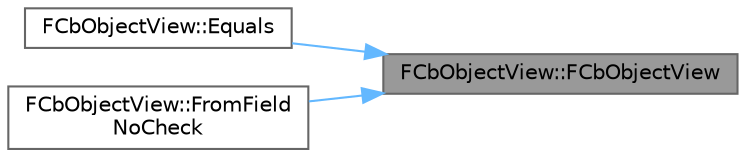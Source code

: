 digraph "FCbObjectView::FCbObjectView"
{
 // INTERACTIVE_SVG=YES
 // LATEX_PDF_SIZE
  bgcolor="transparent";
  edge [fontname=Helvetica,fontsize=10,labelfontname=Helvetica,labelfontsize=10];
  node [fontname=Helvetica,fontsize=10,shape=box,height=0.2,width=0.4];
  rankdir="RL";
  Node1 [id="Node000001",label="FCbObjectView::FCbObjectView",height=0.2,width=0.4,color="gray40", fillcolor="grey60", style="filled", fontcolor="black",tooltip="Construct an object with no fields."];
  Node1 -> Node2 [id="edge1_Node000001_Node000002",dir="back",color="steelblue1",style="solid",tooltip=" "];
  Node2 [id="Node000002",label="FCbObjectView::Equals",height=0.2,width=0.4,color="grey40", fillcolor="white", style="filled",URL="$dc/d1a/classFCbObjectView.html#ae0f0f69239ff057f98d5e747427b87d7",tooltip="Whether this object is identical to the other object."];
  Node1 -> Node3 [id="edge2_Node000001_Node000003",dir="back",color="steelblue1",style="solid",tooltip=" "];
  Node3 [id="Node000003",label="FCbObjectView::FromField\lNoCheck",height=0.2,width=0.4,color="grey40", fillcolor="white", style="filled",URL="$dc/d1a/classFCbObjectView.html#ac1117566bd42d0a0b81650703ec85b39",tooltip="Construct an object from an object field."];
}

